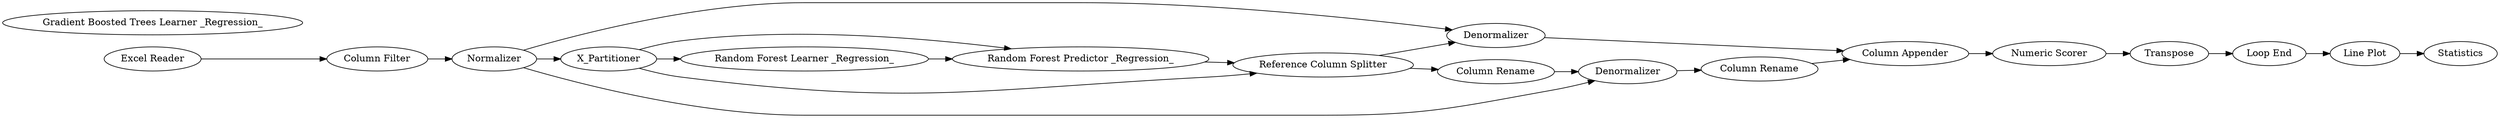 digraph {
	23 [label="Column Filter"]
	26 [label=Normalizer]
	27 [label="Reference Column Splitter"]
	28 [label=Denormalizer]
	29 [label=Denormalizer]
	30 [label="Column Rename"]
	31 [label="Column Rename"]
	32 [label="Column Appender"]
	33 [label="Numeric Scorer"]
	34 [label="Excel Reader"]
	59 [label=Transpose]
	72 [label="Loop End"]
	80 [label=Statistics]
	81 [label=X_Partitioner]
	82 [label="Random Forest Learner _Regression_"]
	83 [label="Random Forest Predictor _Regression_"]
	84 [label="Gradient Boosted Trees Learner _Regression_"]
	85 [label="Line Plot"]
	23 -> 26
	26 -> 28
	26 -> 29
	26 -> 81
	27 -> 30
	27 -> 28
	28 -> 32
	29 -> 31
	30 -> 29
	31 -> 32
	32 -> 33
	33 -> 59
	34 -> 23
	59 -> 72
	72 -> 85
	81 -> 83
	81 -> 82
	81 -> 27
	82 -> 83
	83 -> 27
	85 -> 80
	rankdir=LR
}
